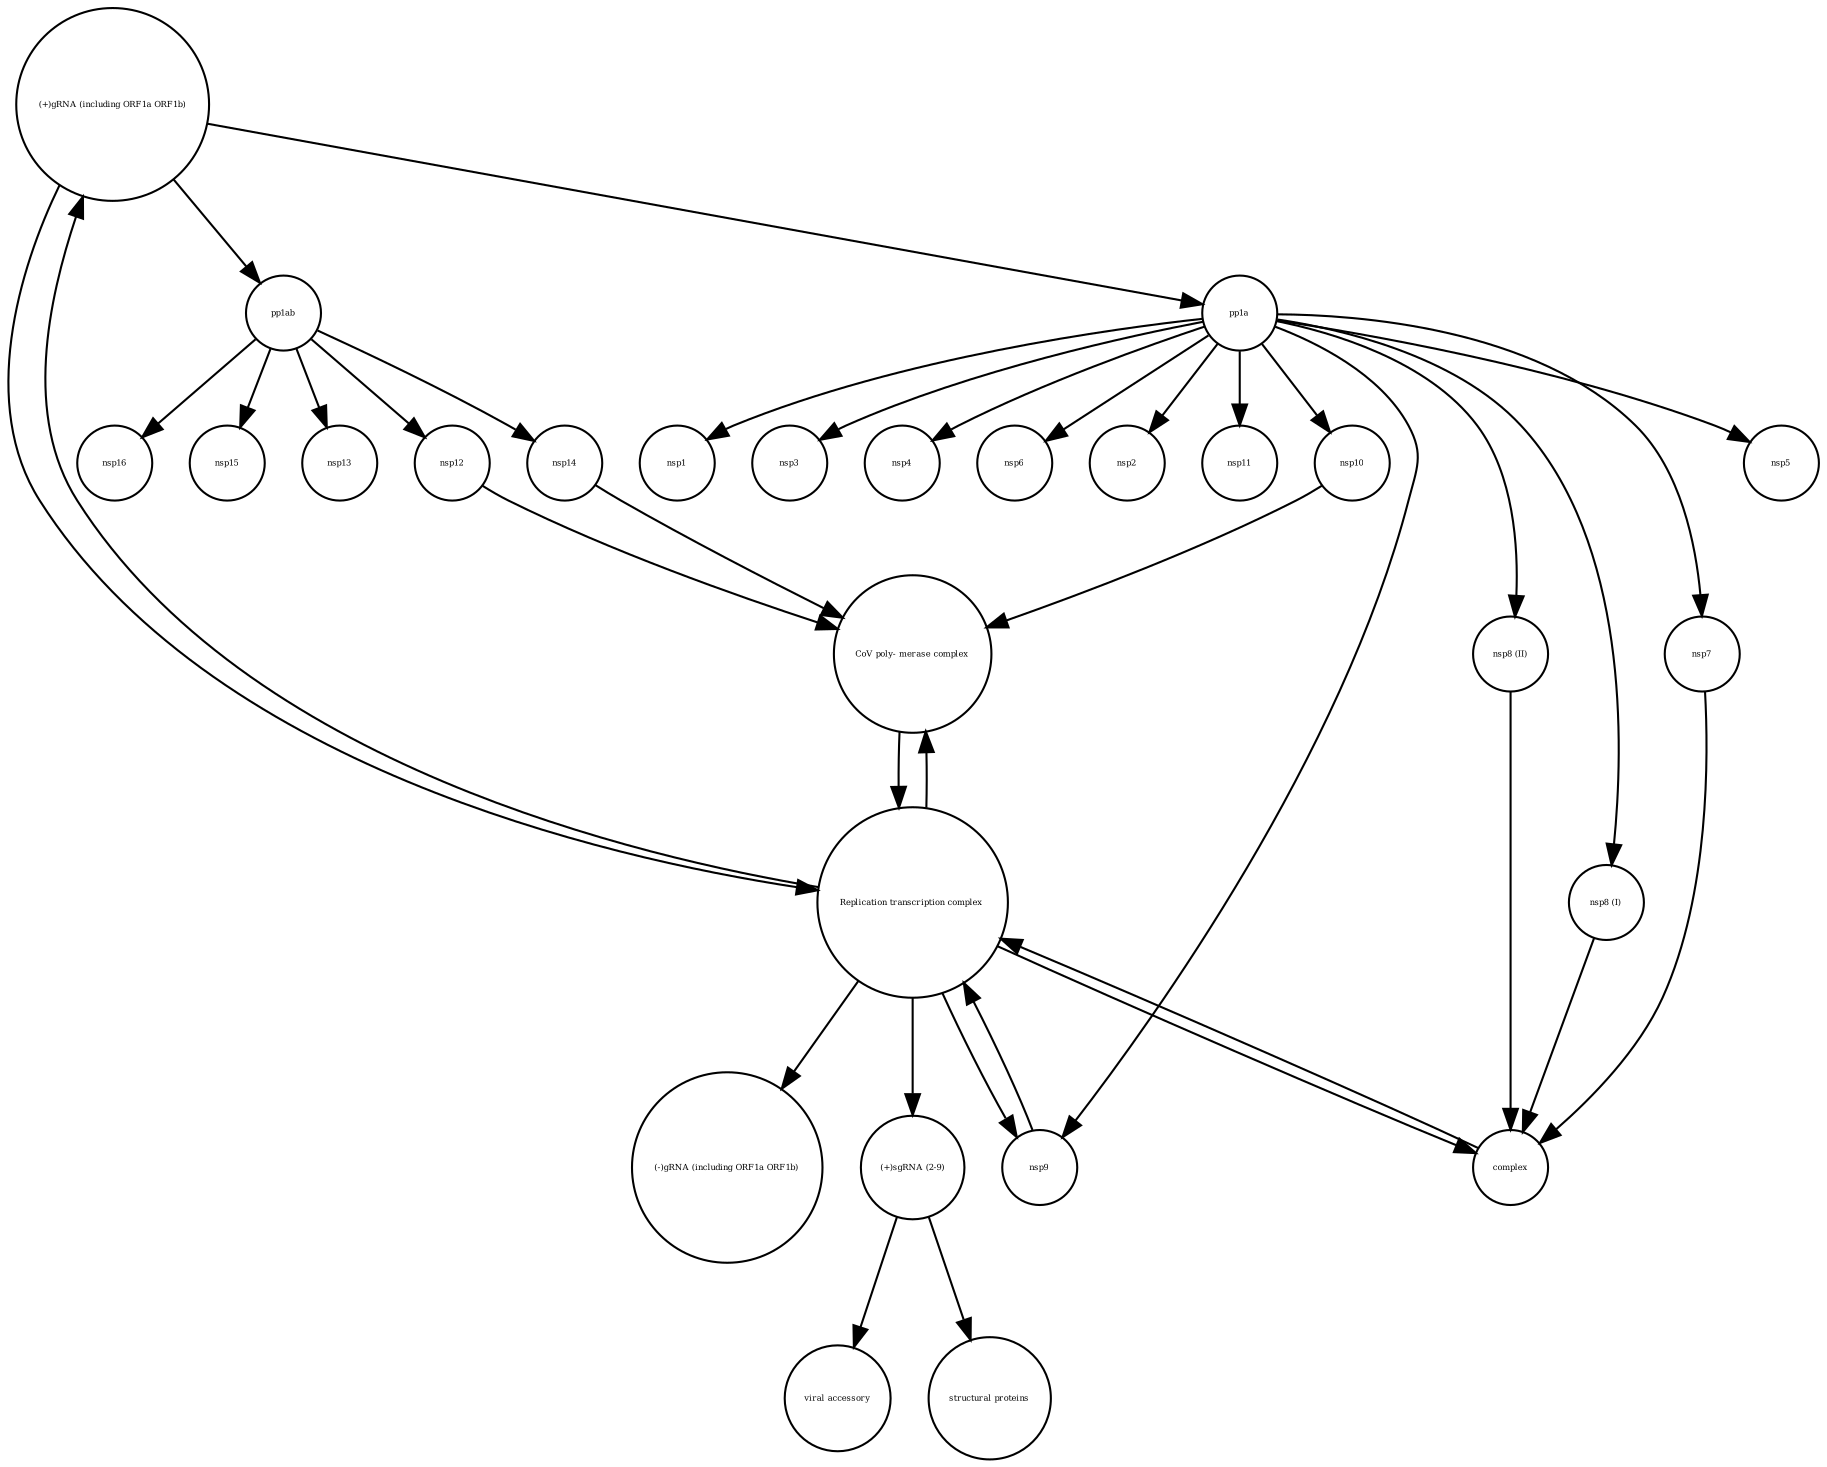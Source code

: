 strict digraph  {
"(+)gRNA (including ORF1a ORF1b)" [annotation="", bipartite=0, cls="nucleic acid feature", fontsize=4, label="(+)gRNA (including ORF1a ORF1b)", shape=circle];
"(-)gRNA (including ORF1a ORF1b)" [annotation="", bipartite=0, cls="nucleic acid feature", fontsize=4, label="(-)gRNA (including ORF1a ORF1b)", shape=circle];
pp1ab [annotation="", bipartite=0, cls=macromolecule, fontsize=4, label=pp1ab, shape=circle];
nsp10 [annotation="", bipartite=0, cls=macromolecule, fontsize=4, label=nsp10, shape=circle];
nsp15 [annotation="", bipartite=0, cls=macromolecule, fontsize=4, label=nsp15, shape=circle];
"nsp8 (II)" [annotation="", bipartite=0, cls=macromolecule, fontsize=4, label="nsp8 (II)", shape=circle];
nsp9 [annotation="", bipartite=0, cls=macromolecule, fontsize=4, label=nsp9, shape=circle];
"Replication transcription complex " [annotation="", bipartite=0, cls=complex, fontsize=4, label="Replication transcription complex ", shape=circle];
nsp5 [annotation="", bipartite=0, cls=macromolecule, fontsize=4, label=nsp5, shape=circle];
nsp1 [annotation="", bipartite=0, cls=macromolecule, fontsize=4, label=nsp1, shape=circle];
nsp13 [annotation="", bipartite=0, cls=macromolecule, fontsize=4, label=nsp13, shape=circle];
"nsp8 (I)" [annotation="", bipartite=0, cls=macromolecule, fontsize=4, label="nsp8 (I)", shape=circle];
"viral accessory" [annotation="", bipartite=0, cls=macromolecule, fontsize=4, label="viral accessory", shape=circle];
nsp7 [annotation="", bipartite=0, cls=macromolecule, fontsize=4, label=nsp7, shape=circle];
nsp12 [annotation="", bipartite=0, cls=macromolecule, fontsize=4, label=nsp12, shape=circle];
nsp3 [annotation="", bipartite=0, cls=macromolecule, fontsize=4, label=nsp3, shape=circle];
nsp4 [annotation="", bipartite=0, cls=macromolecule, fontsize=4, label=nsp4, shape=circle];
"structural proteins" [annotation="", bipartite=0, cls=macromolecule, fontsize=4, label="structural proteins", shape=circle];
"(+)sgRNA (2-9)" [annotation="", bipartite=0, cls="nucleic acid feature", fontsize=4, label="(+)sgRNA (2-9)", shape=circle];
nsp16 [annotation="", bipartite=0, cls=macromolecule, fontsize=4, label=nsp16, shape=circle];
nsp6 [annotation="", bipartite=0, cls=macromolecule, fontsize=4, label=nsp6, shape=circle];
nsp2 [annotation="", bipartite=0, cls=macromolecule, fontsize=4, label=nsp2, shape=circle];
pp1a [annotation="", bipartite=0, cls=macromolecule, fontsize=4, label=pp1a, shape=circle];
"CoV poly- merase complex" [annotation="", bipartite=0, cls=complex, fontsize=4, label="CoV poly- merase complex", shape=circle];
nsp14 [annotation="", bipartite=0, cls=macromolecule, fontsize=4, label=nsp14, shape=circle];
complex [annotation="", bipartite=0, cls=complex, fontsize=4, label=complex, shape=circle];
nsp11 [annotation="", bipartite=0, cls=macromolecule, fontsize=4, label=nsp11, shape=circle];
"(+)gRNA (including ORF1a ORF1b)" -> pp1ab  [annotation="", interaction_type="necessary stimulation"];
"(+)gRNA (including ORF1a ORF1b)" -> "Replication transcription complex "  [annotation="", interaction_type=production];
"(+)gRNA (including ORF1a ORF1b)" -> pp1a  [annotation="", interaction_type="necessary stimulation"];
pp1ab -> nsp13  [annotation="", interaction_type=production];
pp1ab -> nsp12  [annotation="", interaction_type=production];
pp1ab -> nsp14  [annotation="", interaction_type=production];
pp1ab -> nsp15  [annotation="", interaction_type=production];
pp1ab -> nsp16  [annotation="", interaction_type=production];
nsp10 -> "CoV poly- merase complex"  [annotation="", interaction_type=production];
"nsp8 (II)" -> complex  [annotation="", interaction_type=production];
nsp9 -> "Replication transcription complex "  [annotation="", interaction_type=production];
"Replication transcription complex " -> "(+)sgRNA (2-9)"  [annotation="", interaction_type="necessary stimulation"];
"Replication transcription complex " -> "(+)gRNA (including ORF1a ORF1b)"  [annotation="", interaction_type=production];
"Replication transcription complex " -> "CoV poly- merase complex"  [annotation="", interaction_type=production];
"Replication transcription complex " -> "(-)gRNA (including ORF1a ORF1b)"  [annotation="", interaction_type=production];
"Replication transcription complex " -> complex  [annotation="", interaction_type=production];
"Replication transcription complex " -> nsp9  [annotation="", interaction_type=production];
"nsp8 (I)" -> complex  [annotation="", interaction_type=production];
nsp7 -> complex  [annotation="", interaction_type=production];
nsp12 -> "CoV poly- merase complex"  [annotation="", interaction_type=production];
"(+)sgRNA (2-9)" -> "viral accessory"  [annotation="", interaction_type="necessary stimulation"];
"(+)sgRNA (2-9)" -> "structural proteins"  [annotation="", interaction_type="necessary stimulation"];
pp1a -> nsp6  [annotation="", interaction_type=production];
pp1a -> nsp5  [annotation="", interaction_type=production];
pp1a -> nsp1  [annotation="", interaction_type=production];
pp1a -> nsp2  [annotation="", interaction_type=production];
pp1a -> nsp7  [annotation="", interaction_type=production];
pp1a -> nsp3  [annotation="", interaction_type=production];
pp1a -> "nsp8 (I)"  [annotation="", interaction_type=production];
pp1a -> nsp4  [annotation="", interaction_type=production];
pp1a -> nsp10  [annotation="", interaction_type=production];
pp1a -> "nsp8 (II)"  [annotation="", interaction_type=production];
pp1a -> nsp11  [annotation="", interaction_type=production];
pp1a -> nsp9  [annotation="", interaction_type=production];
"CoV poly- merase complex" -> "Replication transcription complex "  [annotation="", interaction_type=production];
nsp14 -> "CoV poly- merase complex"  [annotation="", interaction_type=production];
complex -> "Replication transcription complex "  [annotation="", interaction_type=production];
}
